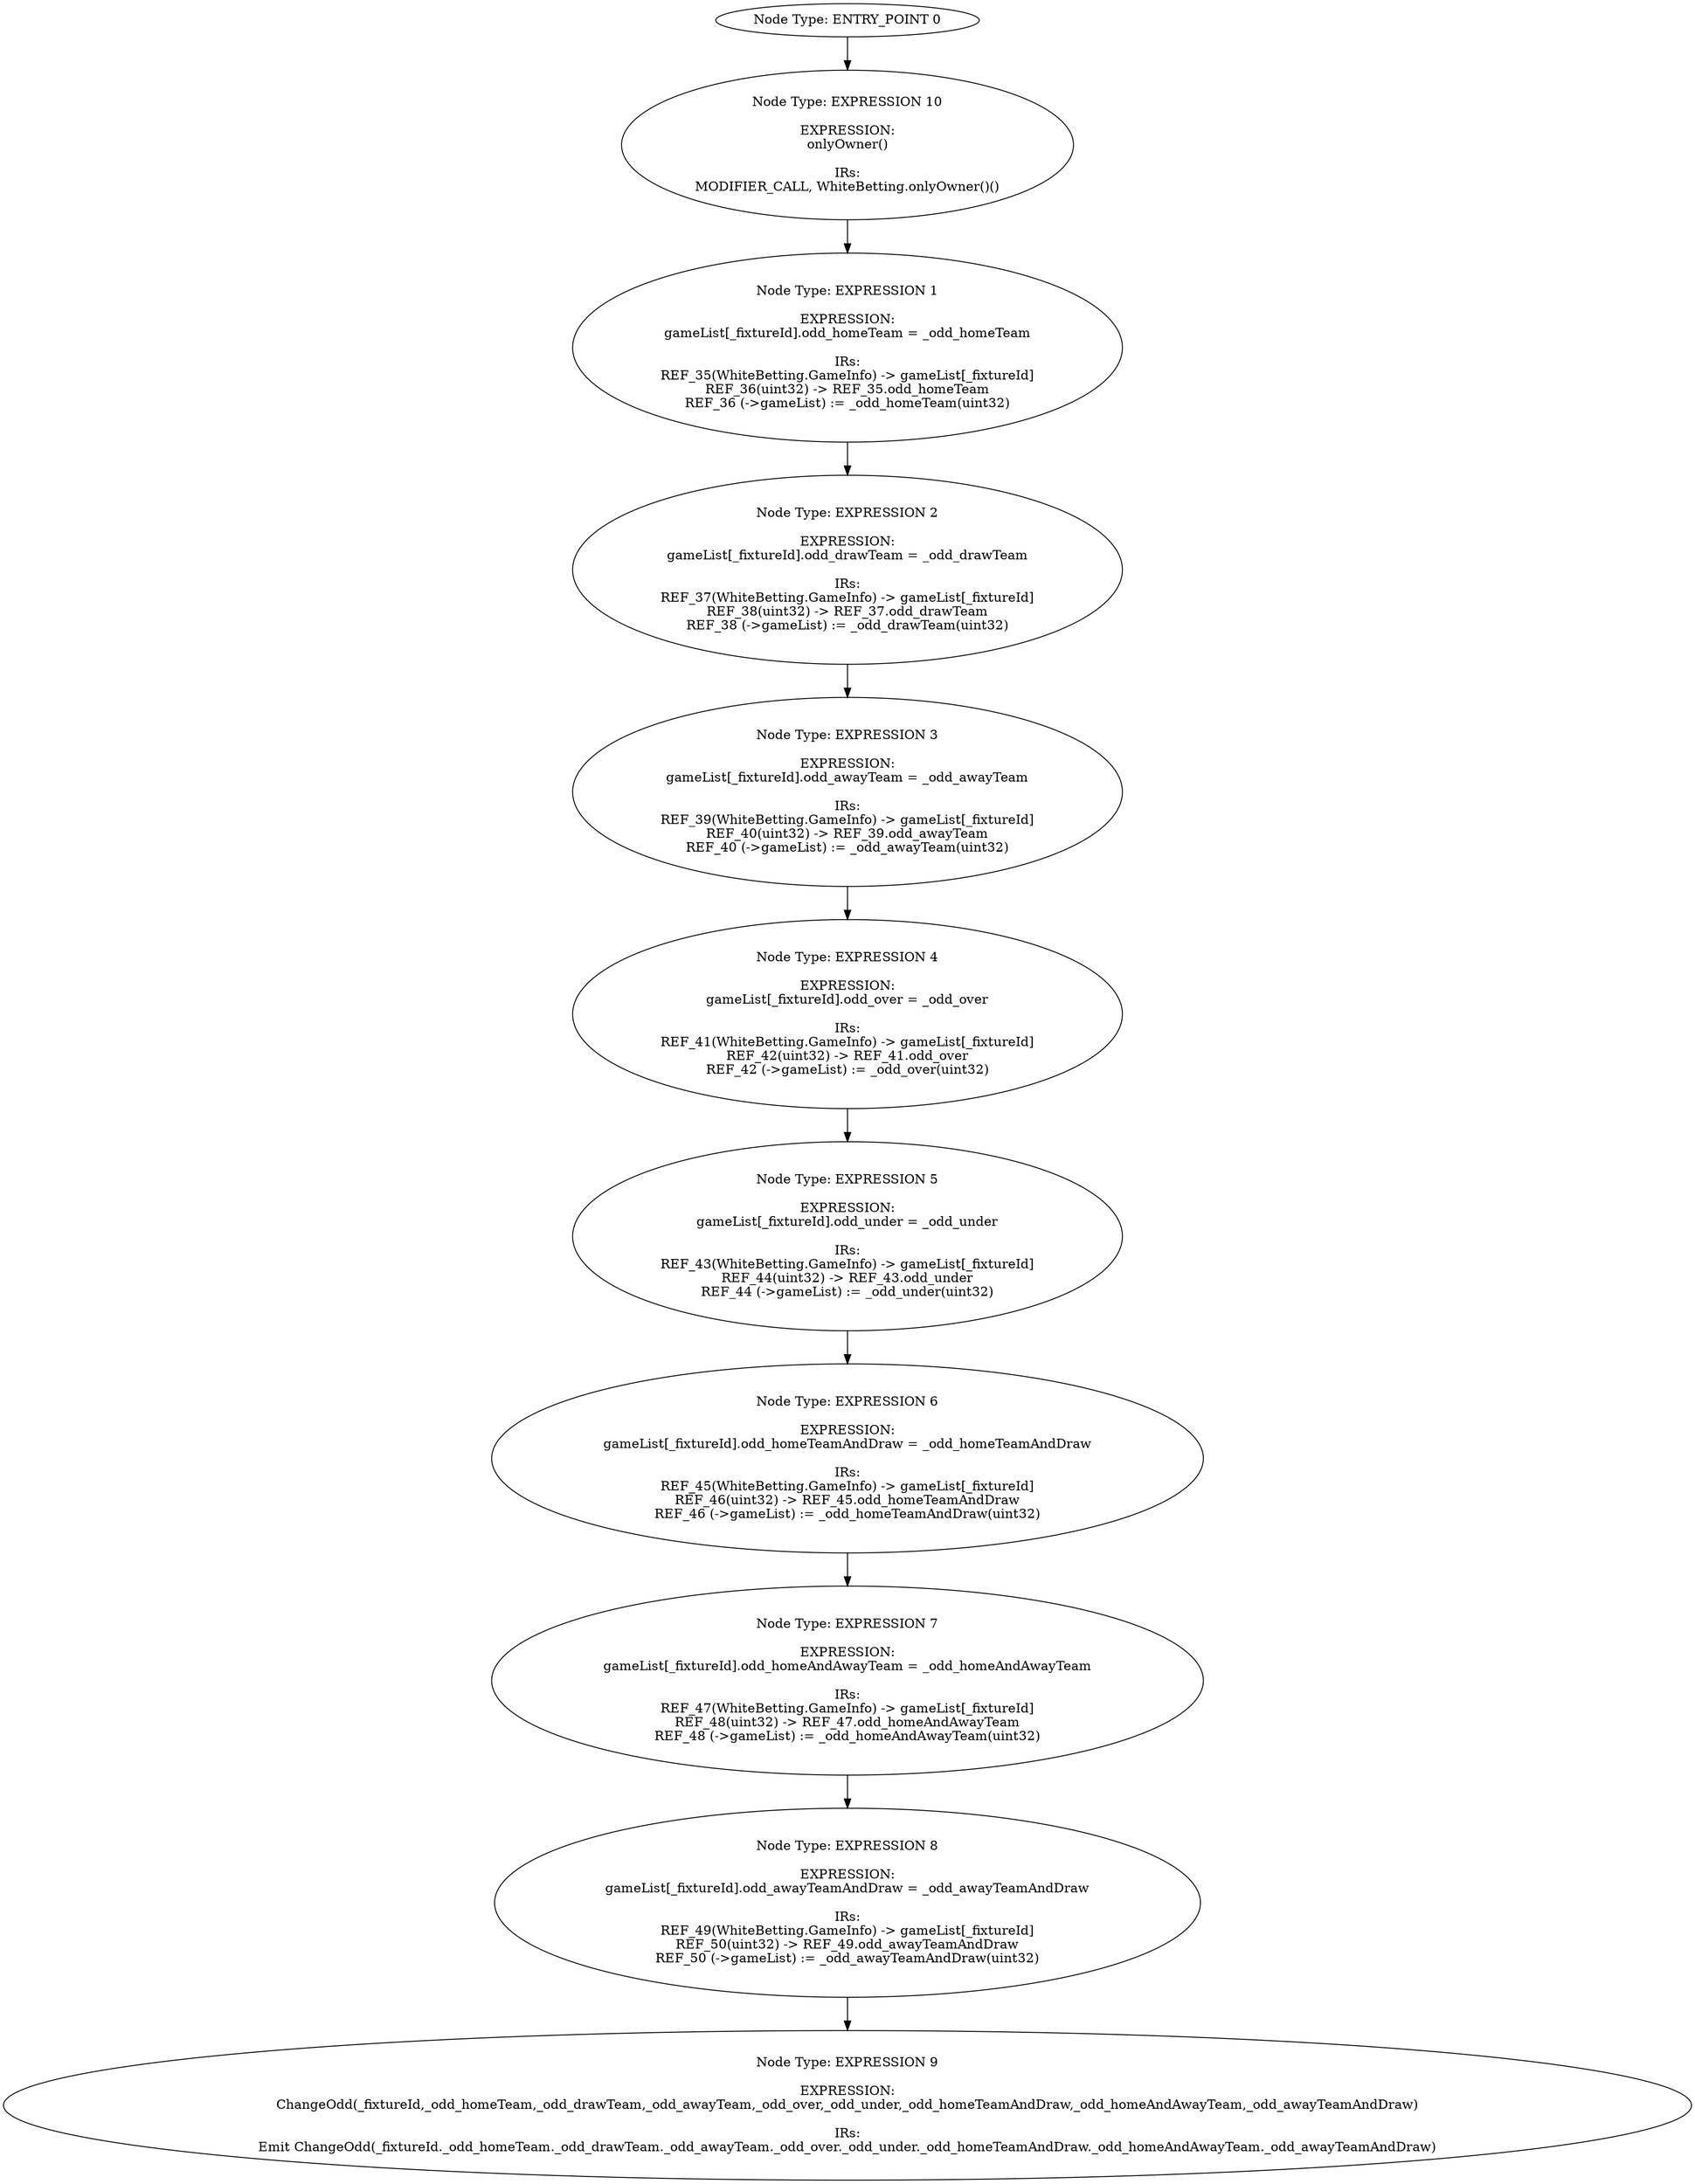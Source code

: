 digraph{
0[label="Node Type: ENTRY_POINT 0
"];
0->10;
1[label="Node Type: EXPRESSION 1

EXPRESSION:
gameList[_fixtureId].odd_homeTeam = _odd_homeTeam

IRs:
REF_35(WhiteBetting.GameInfo) -> gameList[_fixtureId]
REF_36(uint32) -> REF_35.odd_homeTeam
REF_36 (->gameList) := _odd_homeTeam(uint32)"];
1->2;
2[label="Node Type: EXPRESSION 2

EXPRESSION:
gameList[_fixtureId].odd_drawTeam = _odd_drawTeam

IRs:
REF_37(WhiteBetting.GameInfo) -> gameList[_fixtureId]
REF_38(uint32) -> REF_37.odd_drawTeam
REF_38 (->gameList) := _odd_drawTeam(uint32)"];
2->3;
3[label="Node Type: EXPRESSION 3

EXPRESSION:
gameList[_fixtureId].odd_awayTeam = _odd_awayTeam

IRs:
REF_39(WhiteBetting.GameInfo) -> gameList[_fixtureId]
REF_40(uint32) -> REF_39.odd_awayTeam
REF_40 (->gameList) := _odd_awayTeam(uint32)"];
3->4;
4[label="Node Type: EXPRESSION 4

EXPRESSION:
gameList[_fixtureId].odd_over = _odd_over

IRs:
REF_41(WhiteBetting.GameInfo) -> gameList[_fixtureId]
REF_42(uint32) -> REF_41.odd_over
REF_42 (->gameList) := _odd_over(uint32)"];
4->5;
5[label="Node Type: EXPRESSION 5

EXPRESSION:
gameList[_fixtureId].odd_under = _odd_under

IRs:
REF_43(WhiteBetting.GameInfo) -> gameList[_fixtureId]
REF_44(uint32) -> REF_43.odd_under
REF_44 (->gameList) := _odd_under(uint32)"];
5->6;
6[label="Node Type: EXPRESSION 6

EXPRESSION:
gameList[_fixtureId].odd_homeTeamAndDraw = _odd_homeTeamAndDraw

IRs:
REF_45(WhiteBetting.GameInfo) -> gameList[_fixtureId]
REF_46(uint32) -> REF_45.odd_homeTeamAndDraw
REF_46 (->gameList) := _odd_homeTeamAndDraw(uint32)"];
6->7;
7[label="Node Type: EXPRESSION 7

EXPRESSION:
gameList[_fixtureId].odd_homeAndAwayTeam = _odd_homeAndAwayTeam

IRs:
REF_47(WhiteBetting.GameInfo) -> gameList[_fixtureId]
REF_48(uint32) -> REF_47.odd_homeAndAwayTeam
REF_48 (->gameList) := _odd_homeAndAwayTeam(uint32)"];
7->8;
8[label="Node Type: EXPRESSION 8

EXPRESSION:
gameList[_fixtureId].odd_awayTeamAndDraw = _odd_awayTeamAndDraw

IRs:
REF_49(WhiteBetting.GameInfo) -> gameList[_fixtureId]
REF_50(uint32) -> REF_49.odd_awayTeamAndDraw
REF_50 (->gameList) := _odd_awayTeamAndDraw(uint32)"];
8->9;
9[label="Node Type: EXPRESSION 9

EXPRESSION:
ChangeOdd(_fixtureId,_odd_homeTeam,_odd_drawTeam,_odd_awayTeam,_odd_over,_odd_under,_odd_homeTeamAndDraw,_odd_homeAndAwayTeam,_odd_awayTeamAndDraw)

IRs:
Emit ChangeOdd(_fixtureId._odd_homeTeam._odd_drawTeam._odd_awayTeam._odd_over._odd_under._odd_homeTeamAndDraw._odd_homeAndAwayTeam._odd_awayTeamAndDraw)"];
10[label="Node Type: EXPRESSION 10

EXPRESSION:
onlyOwner()

IRs:
MODIFIER_CALL, WhiteBetting.onlyOwner()()"];
10->1;
}
